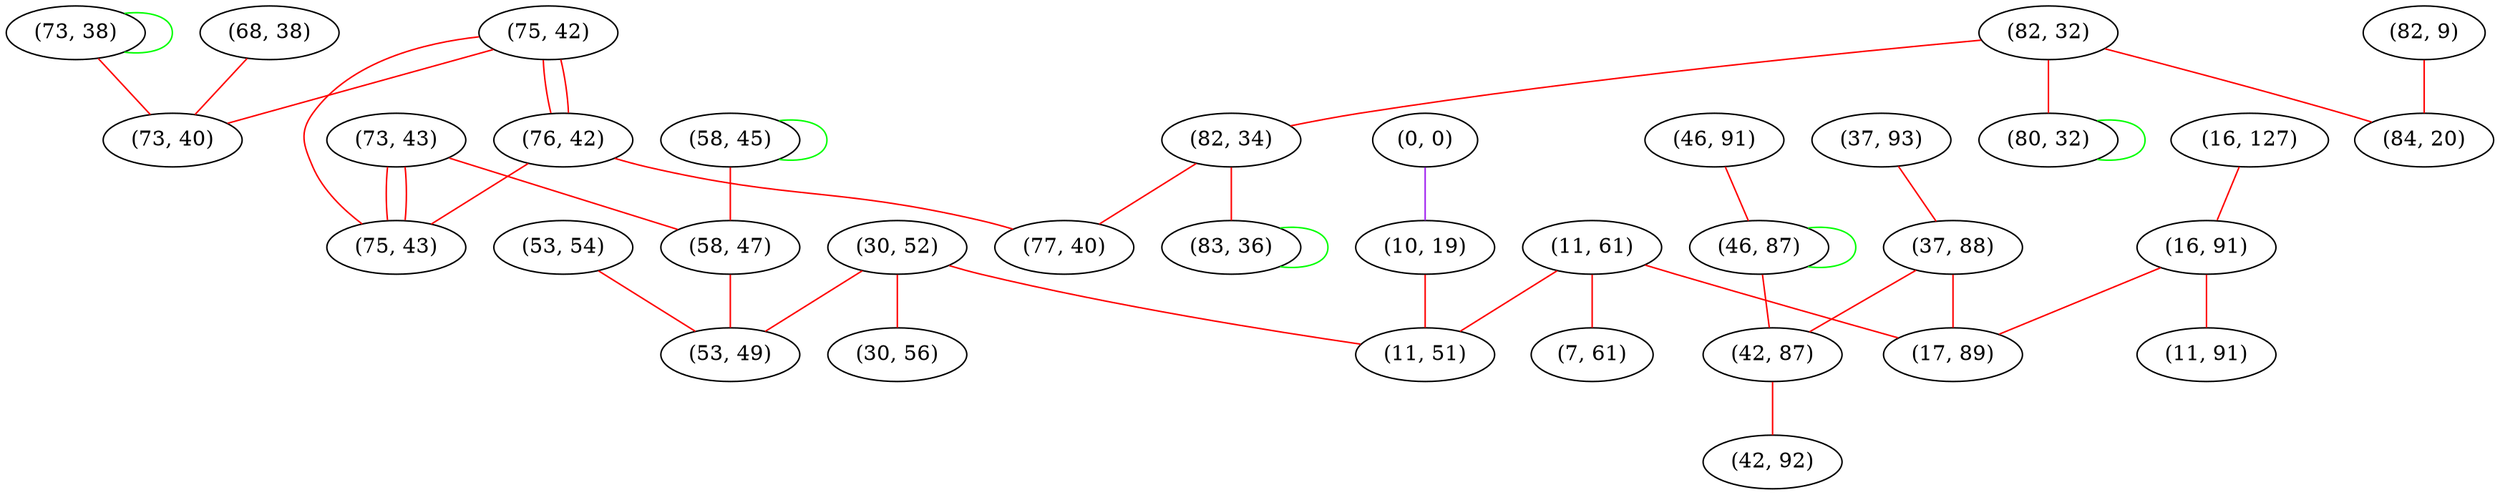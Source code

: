 graph "" {
"(75, 42)";
"(68, 38)";
"(16, 127)";
"(11, 61)";
"(46, 91)";
"(73, 43)";
"(76, 42)";
"(58, 45)";
"(46, 87)";
"(37, 93)";
"(82, 32)";
"(30, 52)";
"(37, 88)";
"(30, 56)";
"(16, 91)";
"(42, 87)";
"(73, 38)";
"(42, 92)";
"(0, 0)";
"(82, 9)";
"(84, 20)";
"(10, 19)";
"(17, 89)";
"(58, 47)";
"(75, 43)";
"(82, 34)";
"(53, 54)";
"(73, 40)";
"(83, 36)";
"(11, 51)";
"(80, 32)";
"(11, 91)";
"(77, 40)";
"(53, 49)";
"(7, 61)";
"(75, 42)" -- "(76, 42)"  [color=red, key=0, weight=1];
"(75, 42)" -- "(76, 42)"  [color=red, key=1, weight=1];
"(75, 42)" -- "(73, 40)"  [color=red, key=0, weight=1];
"(75, 42)" -- "(75, 43)"  [color=red, key=0, weight=1];
"(68, 38)" -- "(73, 40)"  [color=red, key=0, weight=1];
"(16, 127)" -- "(16, 91)"  [color=red, key=0, weight=1];
"(11, 61)" -- "(7, 61)"  [color=red, key=0, weight=1];
"(11, 61)" -- "(17, 89)"  [color=red, key=0, weight=1];
"(11, 61)" -- "(11, 51)"  [color=red, key=0, weight=1];
"(46, 91)" -- "(46, 87)"  [color=red, key=0, weight=1];
"(73, 43)" -- "(58, 47)"  [color=red, key=0, weight=1];
"(73, 43)" -- "(75, 43)"  [color=red, key=0, weight=1];
"(73, 43)" -- "(75, 43)"  [color=red, key=1, weight=1];
"(76, 42)" -- "(75, 43)"  [color=red, key=0, weight=1];
"(76, 42)" -- "(77, 40)"  [color=red, key=0, weight=1];
"(58, 45)" -- "(58, 47)"  [color=red, key=0, weight=1];
"(58, 45)" -- "(58, 45)"  [color=green, key=0, weight=2];
"(46, 87)" -- "(42, 87)"  [color=red, key=0, weight=1];
"(46, 87)" -- "(46, 87)"  [color=green, key=0, weight=2];
"(37, 93)" -- "(37, 88)"  [color=red, key=0, weight=1];
"(82, 32)" -- "(84, 20)"  [color=red, key=0, weight=1];
"(82, 32)" -- "(80, 32)"  [color=red, key=0, weight=1];
"(82, 32)" -- "(82, 34)"  [color=red, key=0, weight=1];
"(30, 52)" -- "(53, 49)"  [color=red, key=0, weight=1];
"(30, 52)" -- "(11, 51)"  [color=red, key=0, weight=1];
"(30, 52)" -- "(30, 56)"  [color=red, key=0, weight=1];
"(37, 88)" -- "(42, 87)"  [color=red, key=0, weight=1];
"(37, 88)" -- "(17, 89)"  [color=red, key=0, weight=1];
"(16, 91)" -- "(17, 89)"  [color=red, key=0, weight=1];
"(16, 91)" -- "(11, 91)"  [color=red, key=0, weight=1];
"(42, 87)" -- "(42, 92)"  [color=red, key=0, weight=1];
"(73, 38)" -- "(73, 40)"  [color=red, key=0, weight=1];
"(73, 38)" -- "(73, 38)"  [color=green, key=0, weight=2];
"(0, 0)" -- "(10, 19)"  [color=purple, key=0, weight=4];
"(82, 9)" -- "(84, 20)"  [color=red, key=0, weight=1];
"(10, 19)" -- "(11, 51)"  [color=red, key=0, weight=1];
"(58, 47)" -- "(53, 49)"  [color=red, key=0, weight=1];
"(82, 34)" -- "(83, 36)"  [color=red, key=0, weight=1];
"(82, 34)" -- "(77, 40)"  [color=red, key=0, weight=1];
"(53, 54)" -- "(53, 49)"  [color=red, key=0, weight=1];
"(83, 36)" -- "(83, 36)"  [color=green, key=0, weight=2];
"(80, 32)" -- "(80, 32)"  [color=green, key=0, weight=2];
}
